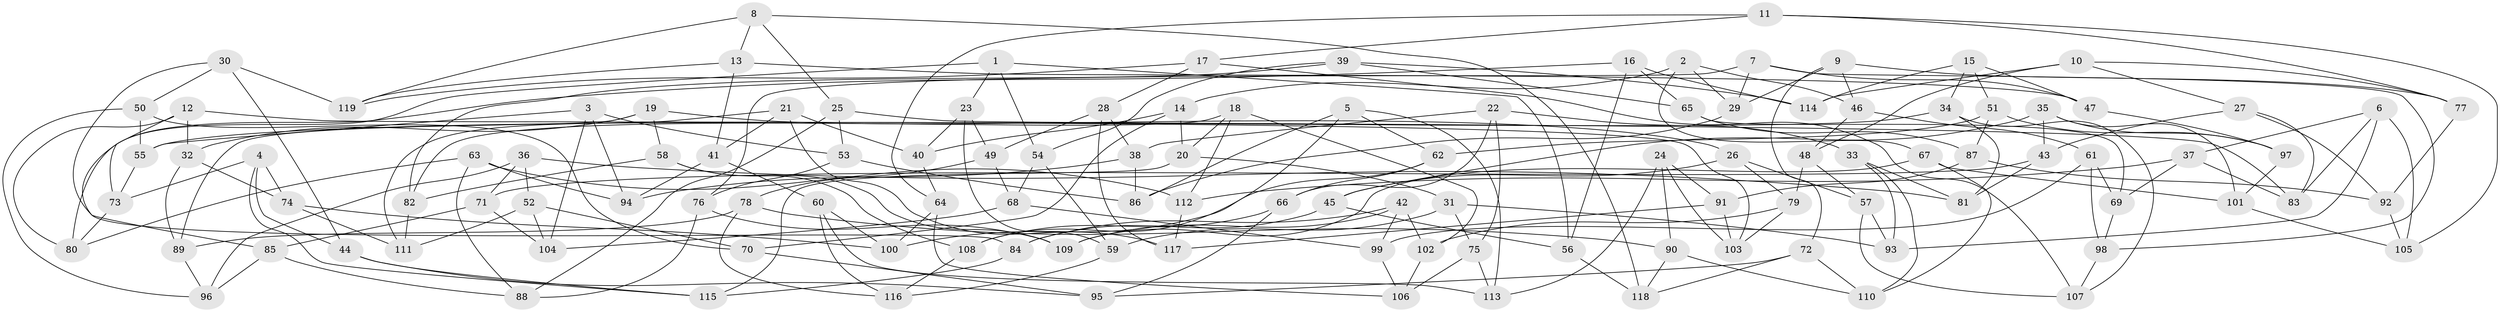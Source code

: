 // coarse degree distribution, {4: 0.5, 6: 0.19047619047619047, 3: 0.09523809523809523, 5: 0.21428571428571427}
// Generated by graph-tools (version 1.1) at 2025/38/03/04/25 23:38:08]
// undirected, 119 vertices, 238 edges
graph export_dot {
  node [color=gray90,style=filled];
  1;
  2;
  3;
  4;
  5;
  6;
  7;
  8;
  9;
  10;
  11;
  12;
  13;
  14;
  15;
  16;
  17;
  18;
  19;
  20;
  21;
  22;
  23;
  24;
  25;
  26;
  27;
  28;
  29;
  30;
  31;
  32;
  33;
  34;
  35;
  36;
  37;
  38;
  39;
  40;
  41;
  42;
  43;
  44;
  45;
  46;
  47;
  48;
  49;
  50;
  51;
  52;
  53;
  54;
  55;
  56;
  57;
  58;
  59;
  60;
  61;
  62;
  63;
  64;
  65;
  66;
  67;
  68;
  69;
  70;
  71;
  72;
  73;
  74;
  75;
  76;
  77;
  78;
  79;
  80;
  81;
  82;
  83;
  84;
  85;
  86;
  87;
  88;
  89;
  90;
  91;
  92;
  93;
  94;
  95;
  96;
  97;
  98;
  99;
  100;
  101;
  102;
  103;
  104;
  105;
  106;
  107;
  108;
  109;
  110;
  111;
  112;
  113;
  114;
  115;
  116;
  117;
  118;
  119;
  1 -- 54;
  1 -- 23;
  1 -- 85;
  1 -- 56;
  2 -- 14;
  2 -- 46;
  2 -- 29;
  2 -- 67;
  3 -- 55;
  3 -- 94;
  3 -- 53;
  3 -- 104;
  4 -- 44;
  4 -- 73;
  4 -- 115;
  4 -- 74;
  5 -- 62;
  5 -- 86;
  5 -- 108;
  5 -- 113;
  6 -- 93;
  6 -- 37;
  6 -- 105;
  6 -- 83;
  7 -- 29;
  7 -- 76;
  7 -- 47;
  7 -- 98;
  8 -- 118;
  8 -- 25;
  8 -- 13;
  8 -- 119;
  9 -- 46;
  9 -- 77;
  9 -- 29;
  9 -- 72;
  10 -- 48;
  10 -- 77;
  10 -- 27;
  10 -- 114;
  11 -- 77;
  11 -- 105;
  11 -- 17;
  11 -- 64;
  12 -- 32;
  12 -- 103;
  12 -- 73;
  12 -- 80;
  13 -- 41;
  13 -- 47;
  13 -- 119;
  14 -- 40;
  14 -- 20;
  14 -- 70;
  15 -- 51;
  15 -- 34;
  15 -- 47;
  15 -- 114;
  16 -- 56;
  16 -- 65;
  16 -- 114;
  16 -- 80;
  17 -- 107;
  17 -- 119;
  17 -- 28;
  18 -- 102;
  18 -- 82;
  18 -- 112;
  18 -- 20;
  19 -- 58;
  19 -- 32;
  19 -- 89;
  19 -- 26;
  20 -- 31;
  20 -- 115;
  21 -- 117;
  21 -- 40;
  21 -- 111;
  21 -- 41;
  22 -- 75;
  22 -- 38;
  22 -- 33;
  22 -- 66;
  23 -- 40;
  23 -- 49;
  23 -- 59;
  24 -- 113;
  24 -- 90;
  24 -- 103;
  24 -- 91;
  25 -- 88;
  25 -- 53;
  25 -- 83;
  26 -- 45;
  26 -- 79;
  26 -- 57;
  27 -- 43;
  27 -- 92;
  27 -- 83;
  28 -- 49;
  28 -- 117;
  28 -- 38;
  29 -- 86;
  30 -- 44;
  30 -- 84;
  30 -- 50;
  30 -- 119;
  31 -- 93;
  31 -- 59;
  31 -- 75;
  32 -- 74;
  32 -- 89;
  33 -- 93;
  33 -- 81;
  33 -- 110;
  34 -- 55;
  34 -- 107;
  34 -- 81;
  35 -- 101;
  35 -- 43;
  35 -- 97;
  35 -- 45;
  36 -- 52;
  36 -- 71;
  36 -- 81;
  36 -- 96;
  37 -- 69;
  37 -- 83;
  37 -- 112;
  38 -- 94;
  38 -- 86;
  39 -- 82;
  39 -- 114;
  39 -- 65;
  39 -- 54;
  40 -- 64;
  41 -- 94;
  41 -- 60;
  42 -- 109;
  42 -- 99;
  42 -- 102;
  42 -- 84;
  43 -- 71;
  43 -- 81;
  44 -- 95;
  44 -- 115;
  45 -- 84;
  45 -- 56;
  46 -- 61;
  46 -- 48;
  47 -- 97;
  48 -- 57;
  48 -- 79;
  49 -- 68;
  49 -- 78;
  50 -- 96;
  50 -- 70;
  50 -- 55;
  51 -- 87;
  51 -- 62;
  51 -- 97;
  52 -- 104;
  52 -- 70;
  52 -- 111;
  53 -- 86;
  53 -- 76;
  54 -- 68;
  54 -- 59;
  55 -- 73;
  56 -- 118;
  57 -- 107;
  57 -- 93;
  58 -- 82;
  58 -- 109;
  58 -- 108;
  59 -- 116;
  60 -- 116;
  60 -- 100;
  60 -- 113;
  61 -- 99;
  61 -- 69;
  61 -- 98;
  62 -- 100;
  62 -- 66;
  63 -- 112;
  63 -- 88;
  63 -- 94;
  63 -- 80;
  64 -- 100;
  64 -- 106;
  65 -- 87;
  65 -- 69;
  66 -- 95;
  66 -- 108;
  67 -- 101;
  67 -- 109;
  67 -- 110;
  68 -- 104;
  68 -- 99;
  69 -- 98;
  70 -- 95;
  71 -- 104;
  71 -- 85;
  72 -- 110;
  72 -- 95;
  72 -- 118;
  73 -- 80;
  74 -- 111;
  74 -- 100;
  75 -- 106;
  75 -- 113;
  76 -- 109;
  76 -- 88;
  77 -- 92;
  78 -- 116;
  78 -- 90;
  78 -- 89;
  79 -- 102;
  79 -- 103;
  82 -- 111;
  84 -- 115;
  85 -- 96;
  85 -- 88;
  87 -- 92;
  87 -- 91;
  89 -- 96;
  90 -- 110;
  90 -- 118;
  91 -- 117;
  91 -- 103;
  92 -- 105;
  97 -- 101;
  98 -- 107;
  99 -- 106;
  101 -- 105;
  102 -- 106;
  108 -- 116;
  112 -- 117;
}
